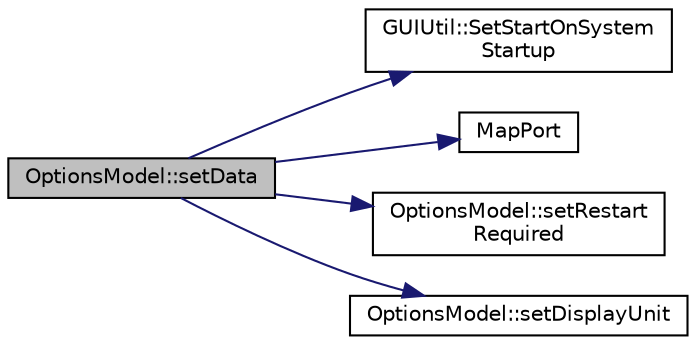 digraph "OptionsModel::setData"
{
  edge [fontname="Helvetica",fontsize="10",labelfontname="Helvetica",labelfontsize="10"];
  node [fontname="Helvetica",fontsize="10",shape=record];
  rankdir="LR";
  Node202 [label="OptionsModel::setData",height=0.2,width=0.4,color="black", fillcolor="grey75", style="filled", fontcolor="black"];
  Node202 -> Node203 [color="midnightblue",fontsize="10",style="solid",fontname="Helvetica"];
  Node203 [label="GUIUtil::SetStartOnSystem\lStartup",height=0.2,width=0.4,color="black", fillcolor="white", style="filled",URL="$namespace_g_u_i_util.html#a82afe76b9469d777217438a25ab7f95e"];
  Node202 -> Node204 [color="midnightblue",fontsize="10",style="solid",fontname="Helvetica"];
  Node204 [label="MapPort",height=0.2,width=0.4,color="black", fillcolor="white", style="filled",URL="$net_8cpp.html#a93e4e6fbe288b6e882e697918695f88e"];
  Node202 -> Node205 [color="midnightblue",fontsize="10",style="solid",fontname="Helvetica"];
  Node205 [label="OptionsModel::setRestart\lRequired",height=0.2,width=0.4,color="black", fillcolor="white", style="filled",URL="$class_options_model.html#af25171526a18c4746132ff199e0b1d71"];
  Node202 -> Node206 [color="midnightblue",fontsize="10",style="solid",fontname="Helvetica"];
  Node206 [label="OptionsModel::setDisplayUnit",height=0.2,width=0.4,color="black", fillcolor="white", style="filled",URL="$class_options_model.html#a42efacc748130848acc20247a7ed4617",tooltip="Updates current unit in memory, settings and emits displayUnitChanged(newUnit) signal. "];
}
